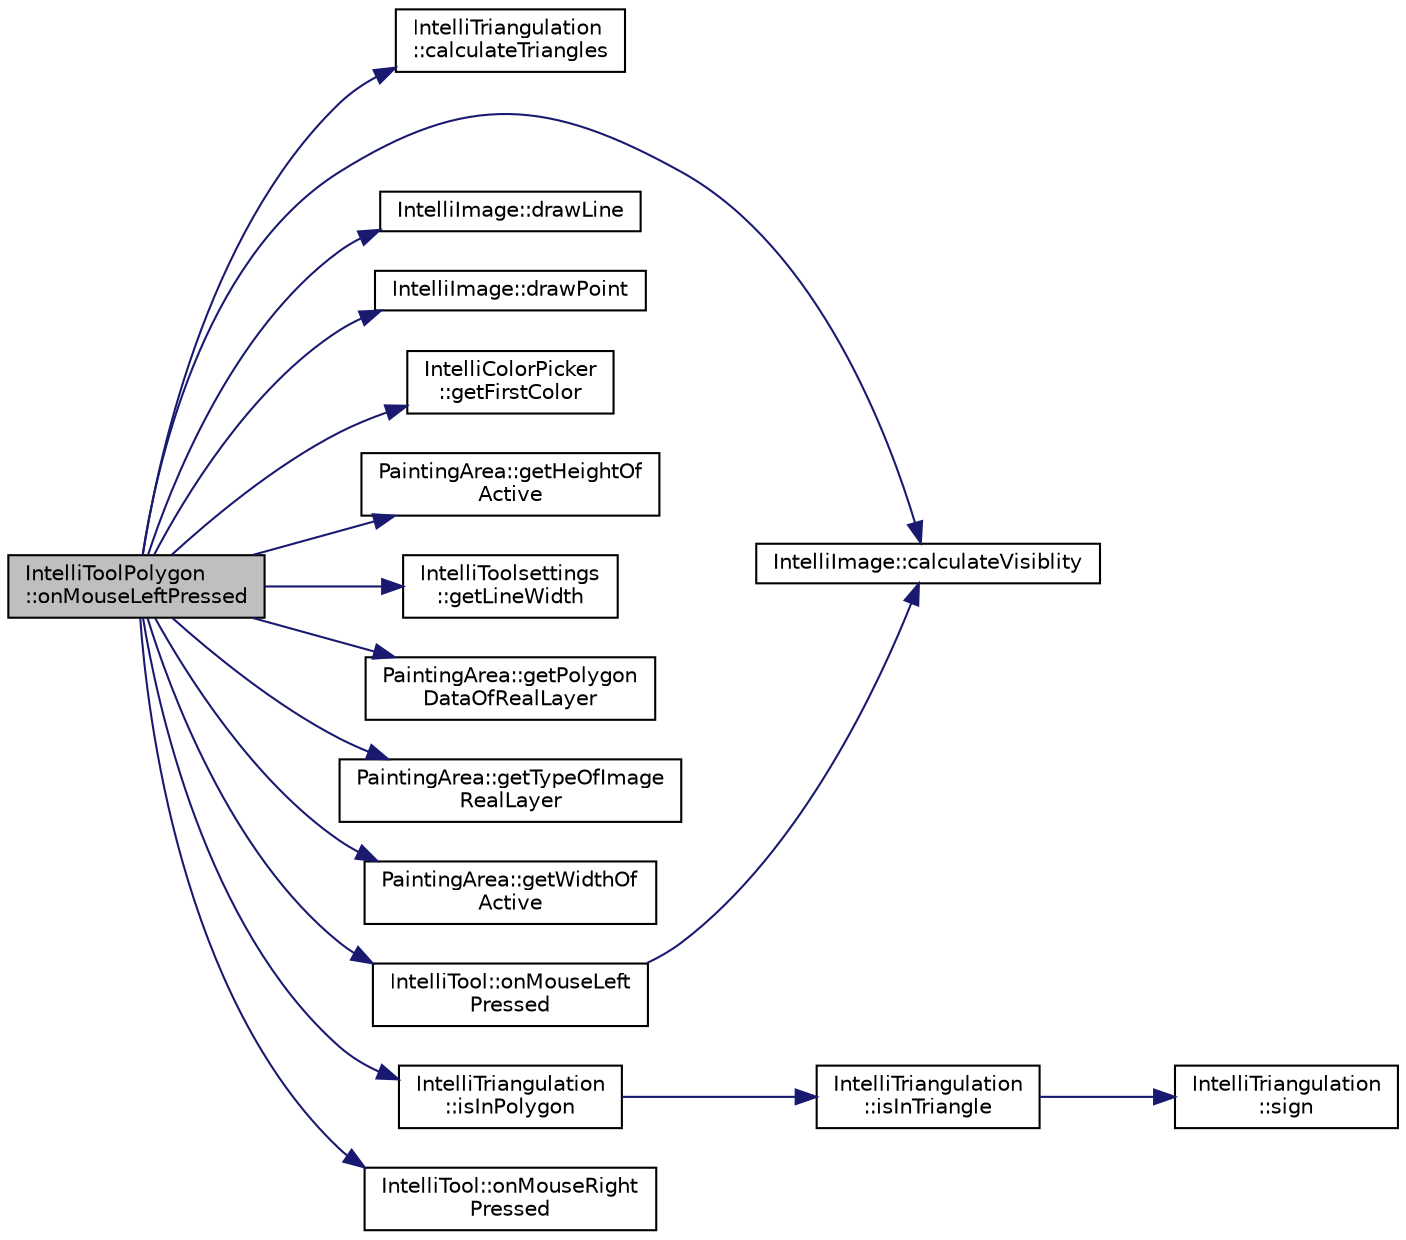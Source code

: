 digraph "IntelliToolPolygon::onMouseLeftPressed"
{
 // LATEX_PDF_SIZE
  edge [fontname="Helvetica",fontsize="10",labelfontname="Helvetica",labelfontsize="10"];
  node [fontname="Helvetica",fontsize="10",shape=record];
  rankdir="LR";
  Node1 [label="IntelliToolPolygon\l::onMouseLeftPressed",height=0.2,width=0.4,color="black", fillcolor="grey75", style="filled", fontcolor="black",tooltip="A function managing the left click pressed of a mouse. Setting polygon points."];
  Node1 -> Node2 [color="midnightblue",fontsize="10",style="solid",fontname="Helvetica"];
  Node2 [label="IntelliTriangulation\l::calculateTriangles",height=0.2,width=0.4,color="black", fillcolor="white", style="filled",URL="$namespace_intelli_triangulation.html#acdaf1ed598e868b25e9e06d580da32e5",tooltip="A function to split a polygon in its spanning traingles by using Meisters Theorem of graph theory by ..."];
  Node1 -> Node3 [color="midnightblue",fontsize="10",style="solid",fontname="Helvetica"];
  Node3 [label="IntelliImage::calculateVisiblity",height=0.2,width=0.4,color="black", fillcolor="white", style="filled",URL="$class_intelli_image.html#aebbced93f4744fad81b7f141b21f4ab2",tooltip="An abstract function that calculates the visiblity of the Image data if needed."];
  Node1 -> Node4 [color="midnightblue",fontsize="10",style="solid",fontname="Helvetica"];
  Node4 [label="IntelliImage::drawLine",height=0.2,width=0.4,color="black", fillcolor="white", style="filled",URL="$class_intelli_image.html#af8eddbd9aa54c8d37590d1d4bf8dce31",tooltip="A function that draws A Line between two given Points in a given color."];
  Node1 -> Node5 [color="midnightblue",fontsize="10",style="solid",fontname="Helvetica"];
  Node5 [label="IntelliImage::drawPoint",height=0.2,width=0.4,color="black", fillcolor="white", style="filled",URL="$class_intelli_image.html#a2e787f1b333b59401643936ebb3dcfe1",tooltip="A."];
  Node1 -> Node6 [color="midnightblue",fontsize="10",style="solid",fontname="Helvetica"];
  Node6 [label="IntelliColorPicker\l::getFirstColor",height=0.2,width=0.4,color="black", fillcolor="white", style="filled",URL="$class_intelli_color_picker.html#aae2eb27b928fe9388b9398b0556303b7",tooltip="A function to read the primary selected color."];
  Node1 -> Node7 [color="midnightblue",fontsize="10",style="solid",fontname="Helvetica"];
  Node7 [label="PaintingArea::getHeightOf\lActive",height=0.2,width=0.4,color="black", fillcolor="white", style="filled",URL="$class_painting_area.html#ac576f58aad03b4dcd47611b6a4b9abb4",tooltip="The getHeightOfActive gets the vertical dimensions of the active layer."];
  Node1 -> Node8 [color="midnightblue",fontsize="10",style="solid",fontname="Helvetica"];
  Node8 [label="IntelliToolsettings\l::getLineWidth",height=0.2,width=0.4,color="black", fillcolor="white", style="filled",URL="$class_intelli_toolsettings.html#a68528dd3bad8f39ba19fa6b12a4e415a",tooltip=" "];
  Node1 -> Node9 [color="midnightblue",fontsize="10",style="solid",fontname="Helvetica"];
  Node9 [label="PaintingArea::getPolygon\lDataOfRealLayer",height=0.2,width=0.4,color="black", fillcolor="white", style="filled",URL="$class_painting_area.html#a7ae21fd031ee1c04f92e042e86be0a90",tooltip=" "];
  Node1 -> Node10 [color="midnightblue",fontsize="10",style="solid",fontname="Helvetica"];
  Node10 [label="PaintingArea::getTypeOfImage\lRealLayer",height=0.2,width=0.4,color="black", fillcolor="white", style="filled",URL="$class_painting_area.html#ae92b27dfd09573c224d2ae1958d3bead",tooltip=" "];
  Node1 -> Node11 [color="midnightblue",fontsize="10",style="solid",fontname="Helvetica"];
  Node11 [label="PaintingArea::getWidthOf\lActive",height=0.2,width=0.4,color="black", fillcolor="white", style="filled",URL="$class_painting_area.html#a675ee91b26b1c58be6d833f279d81597",tooltip="The getWidthOfActive gets the horizontal dimensions of the active layer."];
  Node1 -> Node12 [color="midnightblue",fontsize="10",style="solid",fontname="Helvetica"];
  Node12 [label="IntelliTriangulation\l::isInPolygon",height=0.2,width=0.4,color="black", fillcolor="white", style="filled",URL="$namespace_intelli_triangulation.html#a00621e2d8708fe2e8966d7d79b64e186",tooltip="A function to check if a point lies in a polygon by checking its spanning triangles."];
  Node12 -> Node13 [color="midnightblue",fontsize="10",style="solid",fontname="Helvetica"];
  Node13 [label="IntelliTriangulation\l::isInTriangle",height=0.2,width=0.4,color="black", fillcolor="white", style="filled",URL="$namespace_intelli_triangulation.html#ac150fee67fd41a451bd2592f10e00197",tooltip="A function to check if a given point is in a triangle."];
  Node13 -> Node14 [color="midnightblue",fontsize="10",style="solid",fontname="Helvetica"];
  Node14 [label="IntelliTriangulation\l::sign",height=0.2,width=0.4,color="black", fillcolor="white", style="filled",URL="$namespace_intelli_triangulation.html#af9af549a7faff35a74c1265b290ea0ca",tooltip="A function to get the 2*area of a traingle, using its determinat."];
  Node1 -> Node15 [color="midnightblue",fontsize="10",style="solid",fontname="Helvetica"];
  Node15 [label="IntelliTool::onMouseLeft\lPressed",height=0.2,width=0.4,color="black", fillcolor="white", style="filled",URL="$class_intelli_tool.html#a34b7ef1dde96b94a0ce450a25ae1778c",tooltip="A function managing the left click Pressed of a Mouse. Resetting the current draw...."];
  Node15 -> Node3 [color="midnightblue",fontsize="10",style="solid",fontname="Helvetica"];
  Node1 -> Node16 [color="midnightblue",fontsize="10",style="solid",fontname="Helvetica"];
  Node16 [label="IntelliTool::onMouseRight\lPressed",height=0.2,width=0.4,color="black", fillcolor="white", style="filled",URL="$class_intelli_tool.html#a1e6aa68ac5f3c2ca02319e5ef3f0c966",tooltip="A function managing the right click Pressed of a Mouse. Constructing the Canvas to draw on...."];
}
